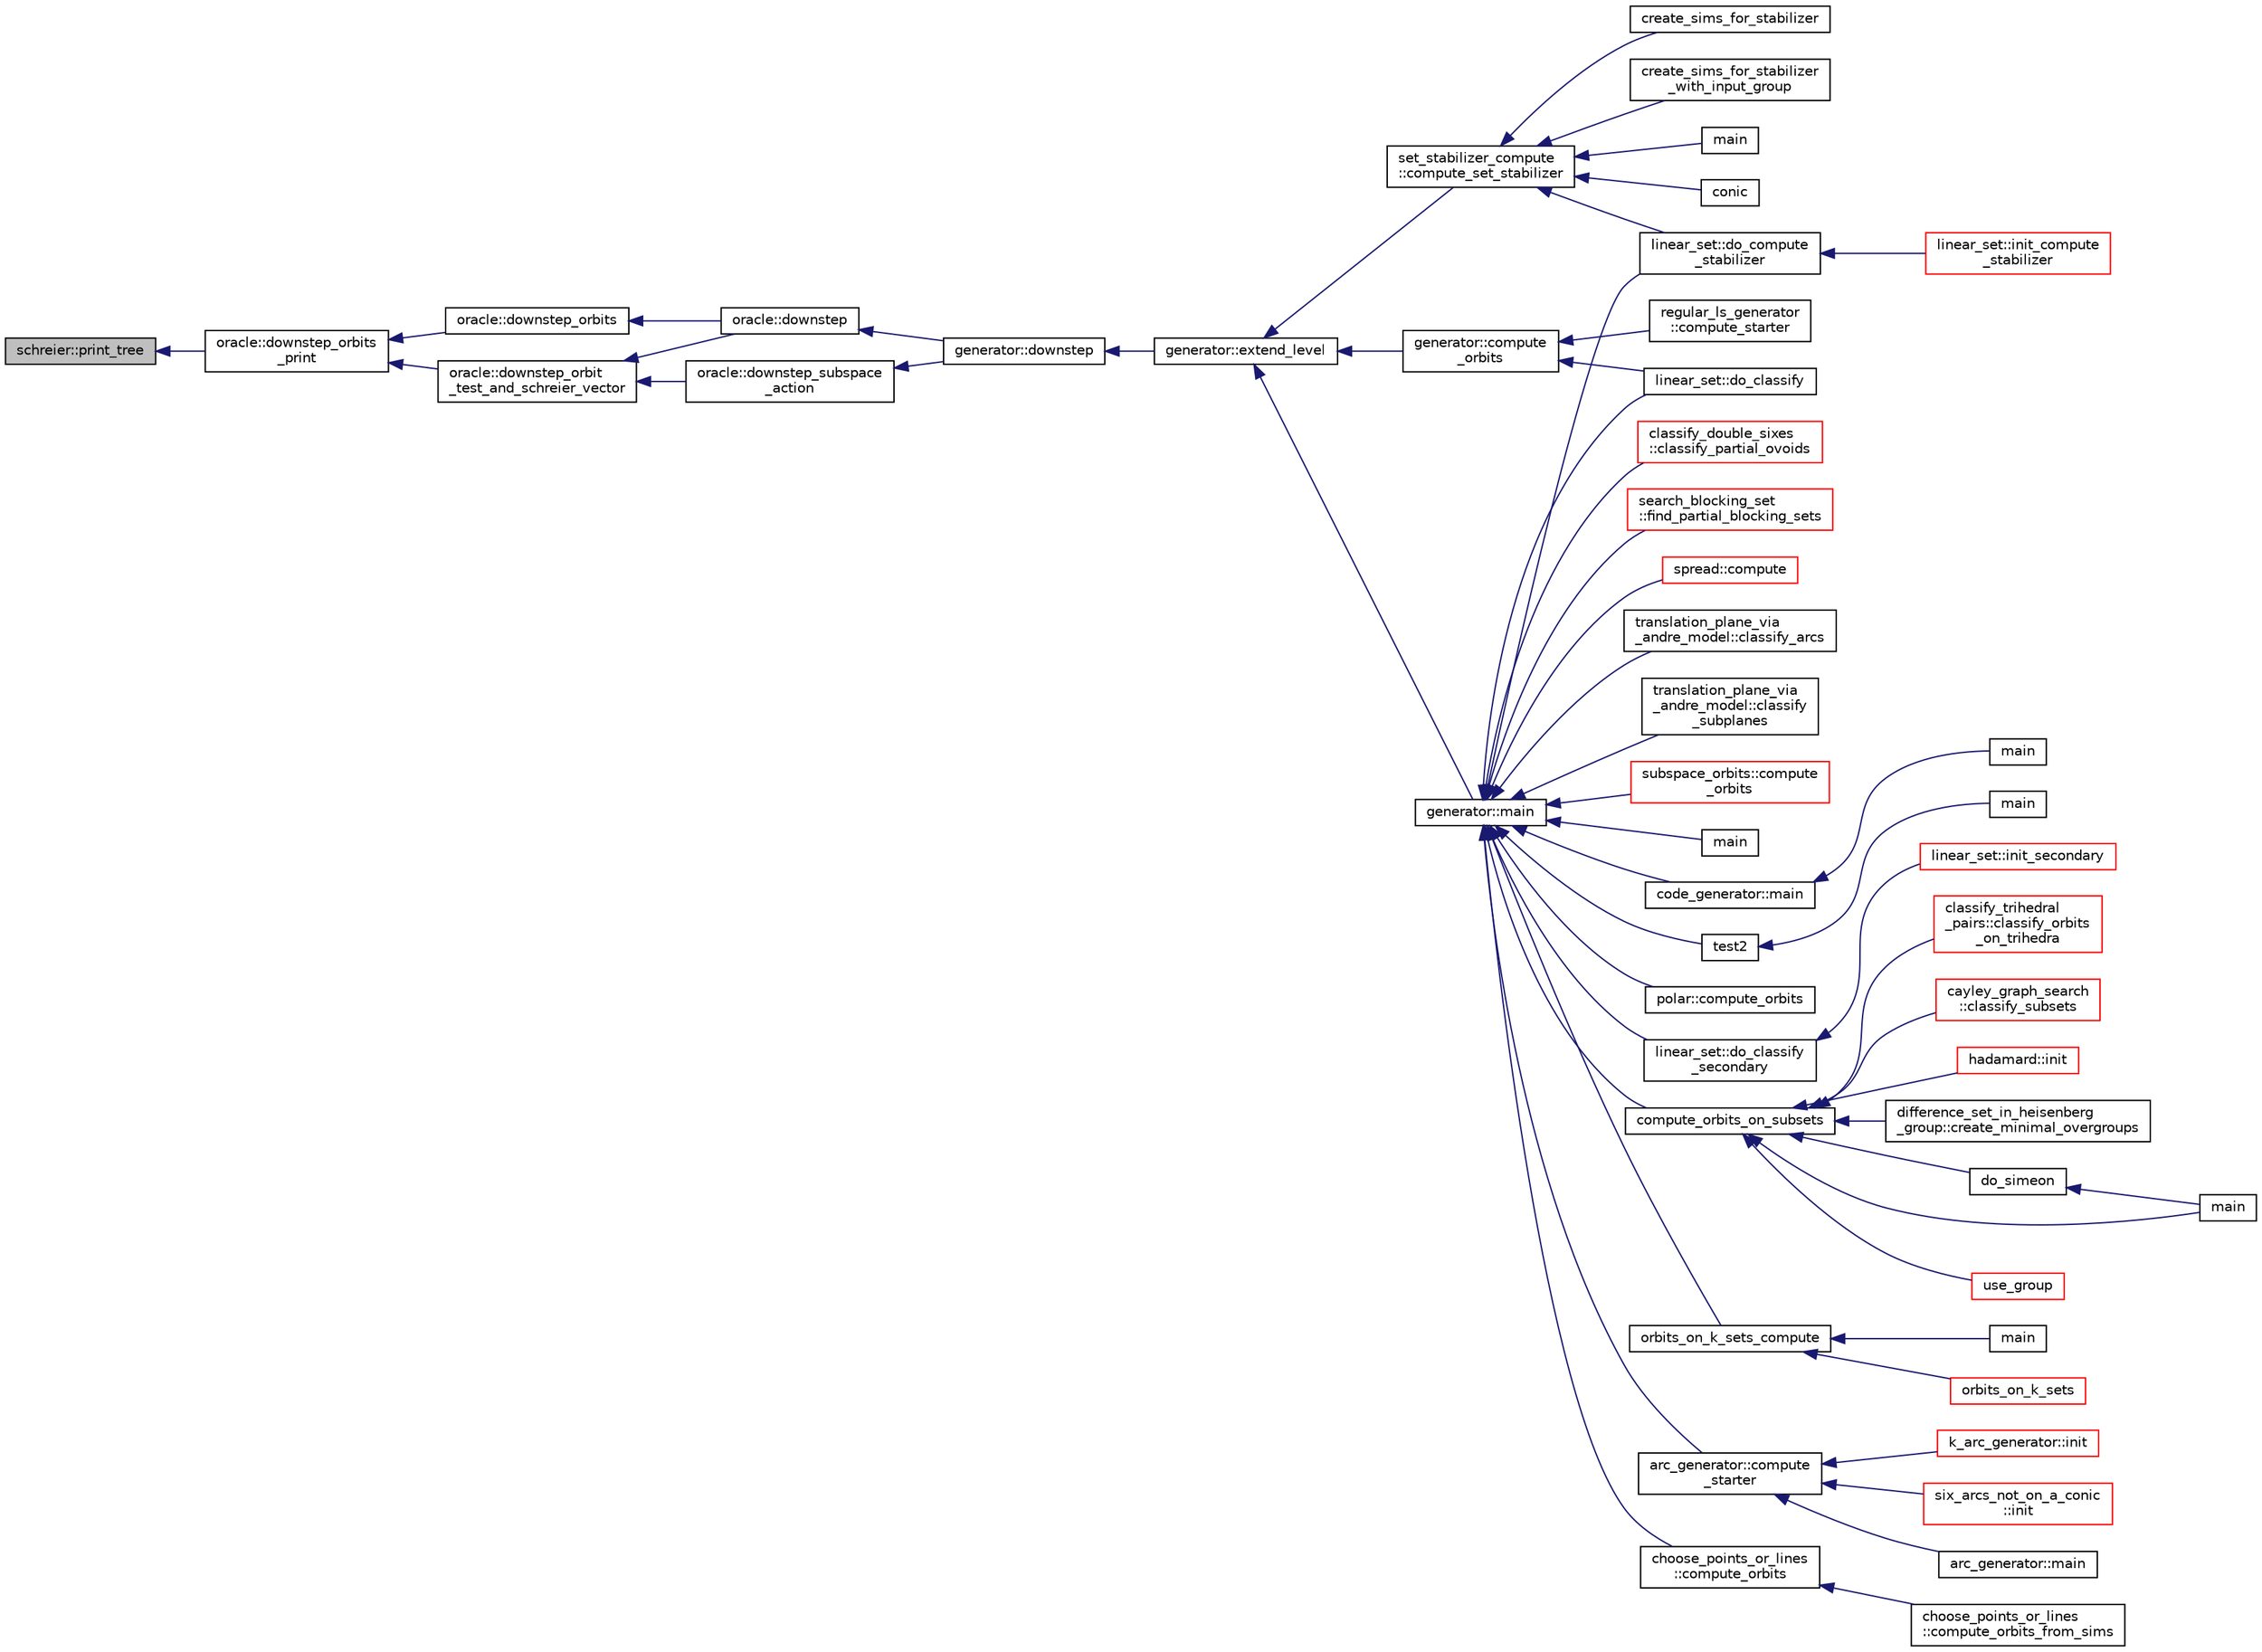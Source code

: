 digraph "schreier::print_tree"
{
  edge [fontname="Helvetica",fontsize="10",labelfontname="Helvetica",labelfontsize="10"];
  node [fontname="Helvetica",fontsize="10",shape=record];
  rankdir="LR";
  Node4968 [label="schreier::print_tree",height=0.2,width=0.4,color="black", fillcolor="grey75", style="filled", fontcolor="black"];
  Node4968 -> Node4969 [dir="back",color="midnightblue",fontsize="10",style="solid",fontname="Helvetica"];
  Node4969 [label="oracle::downstep_orbits\l_print",height=0.2,width=0.4,color="black", fillcolor="white", style="filled",URL="$d7/da7/classoracle.html#a7c267cd92618aacf63d6fb3d8730df33"];
  Node4969 -> Node4970 [dir="back",color="midnightblue",fontsize="10",style="solid",fontname="Helvetica"];
  Node4970 [label="oracle::downstep_orbits",height=0.2,width=0.4,color="black", fillcolor="white", style="filled",URL="$d7/da7/classoracle.html#a65ea623f3a7b2e3dba4e29638207bc53"];
  Node4970 -> Node4971 [dir="back",color="midnightblue",fontsize="10",style="solid",fontname="Helvetica"];
  Node4971 [label="oracle::downstep",height=0.2,width=0.4,color="black", fillcolor="white", style="filled",URL="$d7/da7/classoracle.html#a4fbc6710b45e5af5c2fb5bc3aa6d3bb1"];
  Node4971 -> Node4972 [dir="back",color="midnightblue",fontsize="10",style="solid",fontname="Helvetica"];
  Node4972 [label="generator::downstep",height=0.2,width=0.4,color="black", fillcolor="white", style="filled",URL="$d7/d73/classgenerator.html#ad90bc284af0b5f5beae960a0bd7a5b43"];
  Node4972 -> Node4973 [dir="back",color="midnightblue",fontsize="10",style="solid",fontname="Helvetica"];
  Node4973 [label="generator::extend_level",height=0.2,width=0.4,color="black", fillcolor="white", style="filled",URL="$d7/d73/classgenerator.html#a91b84d80ccec0cd2136bc221c30e0f8e"];
  Node4973 -> Node4974 [dir="back",color="midnightblue",fontsize="10",style="solid",fontname="Helvetica"];
  Node4974 [label="set_stabilizer_compute\l::compute_set_stabilizer",height=0.2,width=0.4,color="black", fillcolor="white", style="filled",URL="$d8/dc6/classset__stabilizer__compute.html#ad4f92074322e98c7cd0ed5d4f8486b76"];
  Node4974 -> Node4975 [dir="back",color="midnightblue",fontsize="10",style="solid",fontname="Helvetica"];
  Node4975 [label="main",height=0.2,width=0.4,color="black", fillcolor="white", style="filled",URL="$db/d67/test__hyperoval_8_c.html#a3c04138a5bfe5d72780bb7e82a18e627"];
  Node4974 -> Node4976 [dir="back",color="midnightblue",fontsize="10",style="solid",fontname="Helvetica"];
  Node4976 [label="conic",height=0.2,width=0.4,color="black", fillcolor="white", style="filled",URL="$d4/de8/conic_8_c.html#a96def9474b981a9d5831a9b48d85d652"];
  Node4974 -> Node4977 [dir="back",color="midnightblue",fontsize="10",style="solid",fontname="Helvetica"];
  Node4977 [label="linear_set::do_compute\l_stabilizer",height=0.2,width=0.4,color="black", fillcolor="white", style="filled",URL="$dd/d86/classlinear__set.html#ae8f58ded28fb5370f4459cca42b7463b"];
  Node4977 -> Node4978 [dir="back",color="midnightblue",fontsize="10",style="solid",fontname="Helvetica"];
  Node4978 [label="linear_set::init_compute\l_stabilizer",height=0.2,width=0.4,color="red", fillcolor="white", style="filled",URL="$dd/d86/classlinear__set.html#a0cc3eaec1896fdc977b62e94623b055b"];
  Node4974 -> Node4980 [dir="back",color="midnightblue",fontsize="10",style="solid",fontname="Helvetica"];
  Node4980 [label="create_sims_for_stabilizer",height=0.2,width=0.4,color="black", fillcolor="white", style="filled",URL="$d0/d76/tl__algebra__and__number__theory_8h.html#af2c67d225072549409be710ac3cd30f8"];
  Node4974 -> Node4981 [dir="back",color="midnightblue",fontsize="10",style="solid",fontname="Helvetica"];
  Node4981 [label="create_sims_for_stabilizer\l_with_input_group",height=0.2,width=0.4,color="black", fillcolor="white", style="filled",URL="$d0/d76/tl__algebra__and__number__theory_8h.html#af5482567a8d6ba5c2fe593bf6f7f9a0f"];
  Node4973 -> Node4982 [dir="back",color="midnightblue",fontsize="10",style="solid",fontname="Helvetica"];
  Node4982 [label="generator::compute\l_orbits",height=0.2,width=0.4,color="black", fillcolor="white", style="filled",URL="$d7/d73/classgenerator.html#a23989bc20ecaaed39c4119c758367f40"];
  Node4982 -> Node4983 [dir="back",color="midnightblue",fontsize="10",style="solid",fontname="Helvetica"];
  Node4983 [label="regular_ls_generator\l::compute_starter",height=0.2,width=0.4,color="black", fillcolor="white", style="filled",URL="$d2/dd8/classregular__ls__generator.html#aa38907741058694a73194b02ceb4a53d"];
  Node4982 -> Node4984 [dir="back",color="midnightblue",fontsize="10",style="solid",fontname="Helvetica"];
  Node4984 [label="linear_set::do_classify",height=0.2,width=0.4,color="black", fillcolor="white", style="filled",URL="$dd/d86/classlinear__set.html#a3eb2dbce7fa8b71901dfc12f288ddd0c"];
  Node4973 -> Node4985 [dir="back",color="midnightblue",fontsize="10",style="solid",fontname="Helvetica"];
  Node4985 [label="generator::main",height=0.2,width=0.4,color="black", fillcolor="white", style="filled",URL="$d7/d73/classgenerator.html#a01abff8e9f231bf0d82e2e8e0061f242"];
  Node4985 -> Node4986 [dir="back",color="midnightblue",fontsize="10",style="solid",fontname="Helvetica"];
  Node4986 [label="main",height=0.2,width=0.4,color="black", fillcolor="white", style="filled",URL="$d2/d11/codes_8h.html#a217dbf8b442f20279ea00b898af96f52"];
  Node4985 -> Node4987 [dir="back",color="midnightblue",fontsize="10",style="solid",fontname="Helvetica"];
  Node4987 [label="code_generator::main",height=0.2,width=0.4,color="black", fillcolor="white", style="filled",URL="$db/d37/classcode__generator.html#ab3cf3a306e4032c2b471ac95321c599f"];
  Node4987 -> Node4988 [dir="back",color="midnightblue",fontsize="10",style="solid",fontname="Helvetica"];
  Node4988 [label="main",height=0.2,width=0.4,color="black", fillcolor="white", style="filled",URL="$d4/d4f/codes_8_c.html#a217dbf8b442f20279ea00b898af96f52"];
  Node4985 -> Node4989 [dir="back",color="midnightblue",fontsize="10",style="solid",fontname="Helvetica"];
  Node4989 [label="test2",height=0.2,width=0.4,color="black", fillcolor="white", style="filled",URL="$d9/db0/factor__space_8_c.html#a39d73a812e5fd8f1bc111e948368cb10"];
  Node4989 -> Node4990 [dir="back",color="midnightblue",fontsize="10",style="solid",fontname="Helvetica"];
  Node4990 [label="main",height=0.2,width=0.4,color="black", fillcolor="white", style="filled",URL="$d9/db0/factor__space_8_c.html#a3c04138a5bfe5d72780bb7e82a18e627"];
  Node4985 -> Node4991 [dir="back",color="midnightblue",fontsize="10",style="solid",fontname="Helvetica"];
  Node4991 [label="polar::compute_orbits",height=0.2,width=0.4,color="black", fillcolor="white", style="filled",URL="$da/d1c/classpolar.html#ac4c3c4f95d14c74ff4a3ec3f3479a1da"];
  Node4985 -> Node4984 [dir="back",color="midnightblue",fontsize="10",style="solid",fontname="Helvetica"];
  Node4985 -> Node4992 [dir="back",color="midnightblue",fontsize="10",style="solid",fontname="Helvetica"];
  Node4992 [label="linear_set::do_classify\l_secondary",height=0.2,width=0.4,color="black", fillcolor="white", style="filled",URL="$dd/d86/classlinear__set.html#a47eb7f9995f3343abd3bdfbf9a9a9162"];
  Node4992 -> Node4993 [dir="back",color="midnightblue",fontsize="10",style="solid",fontname="Helvetica"];
  Node4993 [label="linear_set::init_secondary",height=0.2,width=0.4,color="red", fillcolor="white", style="filled",URL="$dd/d86/classlinear__set.html#a7bf8cd7805559b5762921687a7c1ed97"];
  Node4985 -> Node4977 [dir="back",color="midnightblue",fontsize="10",style="solid",fontname="Helvetica"];
  Node4985 -> Node4995 [dir="back",color="midnightblue",fontsize="10",style="solid",fontname="Helvetica"];
  Node4995 [label="compute_orbits_on_subsets",height=0.2,width=0.4,color="black", fillcolor="white", style="filled",URL="$d3/d35/snakes__and__ladders__global_8_c.html#af33697aede0480110b1227f727252637"];
  Node4995 -> Node4996 [dir="back",color="midnightblue",fontsize="10",style="solid",fontname="Helvetica"];
  Node4996 [label="cayley_graph_search\l::classify_subsets",height=0.2,width=0.4,color="red", fillcolor="white", style="filled",URL="$de/dae/classcayley__graph__search.html#a4cf8a90752e018a281481ac80ad52c4b"];
  Node4995 -> Node4999 [dir="back",color="midnightblue",fontsize="10",style="solid",fontname="Helvetica"];
  Node4999 [label="hadamard::init",height=0.2,width=0.4,color="red", fillcolor="white", style="filled",URL="$d7/dbb/classhadamard.html#a16af359850b8bdd0d2a73e260d496c33"];
  Node4995 -> Node5001 [dir="back",color="midnightblue",fontsize="10",style="solid",fontname="Helvetica"];
  Node5001 [label="difference_set_in_heisenberg\l_group::create_minimal_overgroups",height=0.2,width=0.4,color="black", fillcolor="white", style="filled",URL="$de/d8a/classdifference__set__in__heisenberg__group.html#a9bde5ad5da3ebaebf98fbfd3e8110b79"];
  Node4995 -> Node5002 [dir="back",color="midnightblue",fontsize="10",style="solid",fontname="Helvetica"];
  Node5002 [label="main",height=0.2,width=0.4,color="black", fillcolor="white", style="filled",URL="$d5/d13/simeon_8_c.html#ae66f6b31b5ad750f1fe042a706a4e3d4"];
  Node4995 -> Node5003 [dir="back",color="midnightblue",fontsize="10",style="solid",fontname="Helvetica"];
  Node5003 [label="do_simeon",height=0.2,width=0.4,color="black", fillcolor="white", style="filled",URL="$d5/d13/simeon_8_c.html#a36cf3f9cb484fa44da7a7dfcbe9385d0"];
  Node5003 -> Node5002 [dir="back",color="midnightblue",fontsize="10",style="solid",fontname="Helvetica"];
  Node4995 -> Node5004 [dir="back",color="midnightblue",fontsize="10",style="solid",fontname="Helvetica"];
  Node5004 [label="use_group",height=0.2,width=0.4,color="red", fillcolor="white", style="filled",URL="$d9/d9f/all__cliques_8_c.html#aba62531e97173264c39afe2c7857af31"];
  Node4995 -> Node5006 [dir="back",color="midnightblue",fontsize="10",style="solid",fontname="Helvetica"];
  Node5006 [label="classify_trihedral\l_pairs::classify_orbits\l_on_trihedra",height=0.2,width=0.4,color="red", fillcolor="white", style="filled",URL="$d1/d21/classclassify__trihedral__pairs.html#a99625621bfba4bb65b3d60304b306539"];
  Node4985 -> Node5013 [dir="back",color="midnightblue",fontsize="10",style="solid",fontname="Helvetica"];
  Node5013 [label="orbits_on_k_sets_compute",height=0.2,width=0.4,color="black", fillcolor="white", style="filled",URL="$d3/d35/snakes__and__ladders__global_8_c.html#a96743526b15703539d544499276aaa71"];
  Node5013 -> Node5014 [dir="back",color="midnightblue",fontsize="10",style="solid",fontname="Helvetica"];
  Node5014 [label="main",height=0.2,width=0.4,color="black", fillcolor="white", style="filled",URL="$d9/d5f/example__fano__plane_8_c.html#ae66f6b31b5ad750f1fe042a706a4e3d4"];
  Node5013 -> Node5015 [dir="back",color="midnightblue",fontsize="10",style="solid",fontname="Helvetica"];
  Node5015 [label="orbits_on_k_sets",height=0.2,width=0.4,color="red", fillcolor="white", style="filled",URL="$d3/d35/snakes__and__ladders__global_8_c.html#afe3d79116aa8b4d1a93d444a3a979b6e"];
  Node4985 -> Node5024 [dir="back",color="midnightblue",fontsize="10",style="solid",fontname="Helvetica"];
  Node5024 [label="arc_generator::compute\l_starter",height=0.2,width=0.4,color="black", fillcolor="white", style="filled",URL="$d4/d21/classarc__generator.html#aad1dcec3a1c302e743d574bd1ac857d9"];
  Node5024 -> Node5023 [dir="back",color="midnightblue",fontsize="10",style="solid",fontname="Helvetica"];
  Node5023 [label="arc_generator::main",height=0.2,width=0.4,color="black", fillcolor="white", style="filled",URL="$d4/d21/classarc__generator.html#ad80140b51b165dad1fe6ab232be7829a"];
  Node5024 -> Node5025 [dir="back",color="midnightblue",fontsize="10",style="solid",fontname="Helvetica"];
  Node5025 [label="k_arc_generator::init",height=0.2,width=0.4,color="red", fillcolor="white", style="filled",URL="$d6/dd8/classk__arc__generator.html#a6036d9f52ede9f8ca681505626b5361d"];
  Node5024 -> Node5027 [dir="back",color="midnightblue",fontsize="10",style="solid",fontname="Helvetica"];
  Node5027 [label="six_arcs_not_on_a_conic\l::init",height=0.2,width=0.4,color="red", fillcolor="white", style="filled",URL="$d8/de6/classsix__arcs__not__on__a__conic.html#a7a4d5cf8a098488729934cfa8a70944a"];
  Node4985 -> Node5029 [dir="back",color="midnightblue",fontsize="10",style="solid",fontname="Helvetica"];
  Node5029 [label="choose_points_or_lines\l::compute_orbits",height=0.2,width=0.4,color="black", fillcolor="white", style="filled",URL="$d6/d75/classchoose__points__or__lines.html#adc353e2d41dc8a39563322c8cdd85f61"];
  Node5029 -> Node5030 [dir="back",color="midnightblue",fontsize="10",style="solid",fontname="Helvetica"];
  Node5030 [label="choose_points_or_lines\l::compute_orbits_from_sims",height=0.2,width=0.4,color="black", fillcolor="white", style="filled",URL="$d6/d75/classchoose__points__or__lines.html#a4fcac2dadf459d7c75187a00a4bd64aa"];
  Node4985 -> Node5031 [dir="back",color="midnightblue",fontsize="10",style="solid",fontname="Helvetica"];
  Node5031 [label="classify_double_sixes\l::classify_partial_ovoids",height=0.2,width=0.4,color="red", fillcolor="white", style="filled",URL="$dd/d23/classclassify__double__sixes.html#a2253fca143a0e8a3e39655eb05668ae9"];
  Node4985 -> Node5033 [dir="back",color="midnightblue",fontsize="10",style="solid",fontname="Helvetica"];
  Node5033 [label="search_blocking_set\l::find_partial_blocking_sets",height=0.2,width=0.4,color="red", fillcolor="white", style="filled",URL="$dc/d36/classsearch__blocking__set.html#ad3fdb3d356db75a02c406bc9d4e9e9b6"];
  Node4985 -> Node5035 [dir="back",color="midnightblue",fontsize="10",style="solid",fontname="Helvetica"];
  Node5035 [label="spread::compute",height=0.2,width=0.4,color="red", fillcolor="white", style="filled",URL="$da/dc1/classspread.html#a9674466d3e03b8dad79882299c638a21"];
  Node4985 -> Node5037 [dir="back",color="midnightblue",fontsize="10",style="solid",fontname="Helvetica"];
  Node5037 [label="translation_plane_via\l_andre_model::classify_arcs",height=0.2,width=0.4,color="black", fillcolor="white", style="filled",URL="$d1/dcc/classtranslation__plane__via__andre__model.html#ac8f002e812a8b152d41e806688601c5e"];
  Node4985 -> Node5038 [dir="back",color="midnightblue",fontsize="10",style="solid",fontname="Helvetica"];
  Node5038 [label="translation_plane_via\l_andre_model::classify\l_subplanes",height=0.2,width=0.4,color="black", fillcolor="white", style="filled",URL="$d1/dcc/classtranslation__plane__via__andre__model.html#a794fefa95f0a7f7b887133375988ee55"];
  Node4985 -> Node5039 [dir="back",color="midnightblue",fontsize="10",style="solid",fontname="Helvetica"];
  Node5039 [label="subspace_orbits::compute\l_orbits",height=0.2,width=0.4,color="red", fillcolor="white", style="filled",URL="$d2/d9f/classsubspace__orbits.html#a2778f8d49cde1675de1ef6acfe180b63"];
  Node4969 -> Node5041 [dir="back",color="midnightblue",fontsize="10",style="solid",fontname="Helvetica"];
  Node5041 [label="oracle::downstep_orbit\l_test_and_schreier_vector",height=0.2,width=0.4,color="black", fillcolor="white", style="filled",URL="$d7/da7/classoracle.html#a140c3df3ca2f645e364b5cd644c088ab"];
  Node5041 -> Node4971 [dir="back",color="midnightblue",fontsize="10",style="solid",fontname="Helvetica"];
  Node5041 -> Node5042 [dir="back",color="midnightblue",fontsize="10",style="solid",fontname="Helvetica"];
  Node5042 [label="oracle::downstep_subspace\l_action",height=0.2,width=0.4,color="black", fillcolor="white", style="filled",URL="$d7/da7/classoracle.html#a26f568b84b1ca2c24f619278ac88c407"];
  Node5042 -> Node4972 [dir="back",color="midnightblue",fontsize="10",style="solid",fontname="Helvetica"];
}
